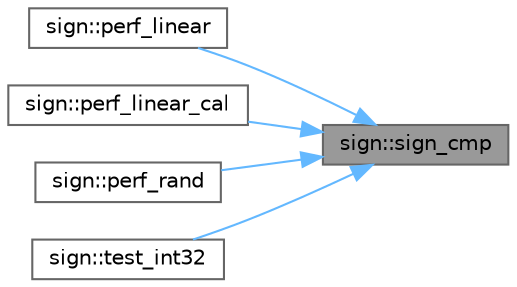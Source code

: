 digraph "sign::sign_cmp"
{
 // LATEX_PDF_SIZE
  bgcolor="transparent";
  edge [fontname=Helvetica,fontsize=10,labelfontname=Helvetica,labelfontsize=10];
  node [fontname=Helvetica,fontsize=10,shape=box,height=0.2,width=0.4];
  rankdir="RL";
  Node1 [id="Node000001",label="sign::sign_cmp",height=0.2,width=0.4,color="gray40", fillcolor="grey60", style="filled", fontcolor="black",tooltip=" "];
  Node1 -> Node2 [id="edge9_Node000001_Node000002",dir="back",color="steelblue1",style="solid",tooltip=" "];
  Node2 [id="Node000002",label="sign::perf_linear",height=0.2,width=0.4,color="grey40", fillcolor="white", style="filled",URL="$namespacesign.html#ab72abac35dccbff48a59e2051c542ae8",tooltip=" "];
  Node1 -> Node3 [id="edge10_Node000001_Node000003",dir="back",color="steelblue1",style="solid",tooltip=" "];
  Node3 [id="Node000003",label="sign::perf_linear_cal",height=0.2,width=0.4,color="grey40", fillcolor="white", style="filled",URL="$namespacesign.html#ad3dfb6236c0b435e853a3ab788dd81cf",tooltip=" "];
  Node1 -> Node4 [id="edge11_Node000001_Node000004",dir="back",color="steelblue1",style="solid",tooltip=" "];
  Node4 [id="Node000004",label="sign::perf_rand",height=0.2,width=0.4,color="grey40", fillcolor="white", style="filled",URL="$namespacesign.html#ac7acfa07ff3f1c0202a11f02ce9e86f3",tooltip=" "];
  Node1 -> Node5 [id="edge12_Node000001_Node000005",dir="back",color="steelblue1",style="solid",tooltip=" "];
  Node5 [id="Node000005",label="sign::test_int32",height=0.2,width=0.4,color="grey40", fillcolor="white", style="filled",URL="$namespacesign.html#a68988c3ee34d3d41ac53e76379d6d806",tooltip=" "];
}
